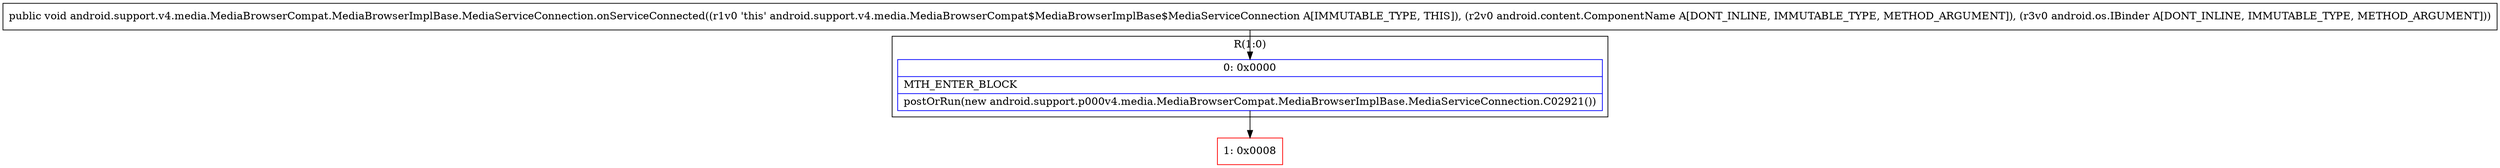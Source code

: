 digraph "CFG forandroid.support.v4.media.MediaBrowserCompat.MediaBrowserImplBase.MediaServiceConnection.onServiceConnected(Landroid\/content\/ComponentName;Landroid\/os\/IBinder;)V" {
subgraph cluster_Region_881021974 {
label = "R(1:0)";
node [shape=record,color=blue];
Node_0 [shape=record,label="{0\:\ 0x0000|MTH_ENTER_BLOCK\l|postOrRun(new android.support.p000v4.media.MediaBrowserCompat.MediaBrowserImplBase.MediaServiceConnection.C02921())\l}"];
}
Node_1 [shape=record,color=red,label="{1\:\ 0x0008}"];
MethodNode[shape=record,label="{public void android.support.v4.media.MediaBrowserCompat.MediaBrowserImplBase.MediaServiceConnection.onServiceConnected((r1v0 'this' android.support.v4.media.MediaBrowserCompat$MediaBrowserImplBase$MediaServiceConnection A[IMMUTABLE_TYPE, THIS]), (r2v0 android.content.ComponentName A[DONT_INLINE, IMMUTABLE_TYPE, METHOD_ARGUMENT]), (r3v0 android.os.IBinder A[DONT_INLINE, IMMUTABLE_TYPE, METHOD_ARGUMENT])) }"];
MethodNode -> Node_0;
Node_0 -> Node_1;
}


